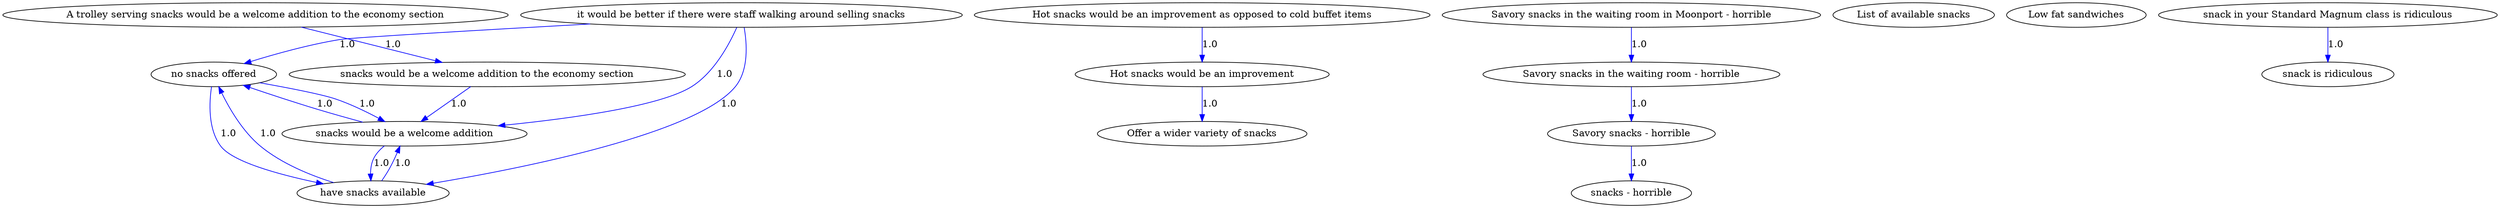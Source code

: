 digraph rawGraph {
"no snacks offered";"it would be better if there were staff walking around selling snacks";"Offer a wider variety of snacks";"snacks would be a welcome addition to the economy section";"Savory snacks in the waiting room in Moonport - horrible";"List of available snacks";"snacks would be a welcome addition";"Low fat sandwiches";"A trolley serving snacks would be a welcome addition to the economy section";"have snacks available";"snack is ridiculous";"Hot snacks would be an improvement";"snack in your Standard Magnum class is ridiculous";"snacks - horrible";"Hot snacks would be an improvement as opposed to cold buffet items";"Savory snacks - horrible";"Savory snacks in the waiting room - horrible";"Savory snacks in the waiting room - horrible" -> "Savory snacks - horrible" [label=1.0] [color=blue]
"Savory snacks - horrible" -> "snacks - horrible" [label=1.0] [color=blue]
"Hot snacks would be an improvement as opposed to cold buffet items" -> "Hot snacks would be an improvement" [label=1.0] [color=blue]
"Hot snacks would be an improvement" -> "Offer a wider variety of snacks" [label=1.0] [color=blue]
"snacks would be a welcome addition" -> "have snacks available" [label=1.0] [color=blue]
"have snacks available" -> "no snacks offered" [label=1.0] [color=blue]
"have snacks available" -> "snacks would be a welcome addition" [label=1.0] [color=blue]
"Savory snacks in the waiting room in Moonport - horrible" -> "Savory snacks in the waiting room - horrible" [label=1.0] [color=blue]
"no snacks offered" -> "have snacks available" [label=1.0] [color=blue]
"it would be better if there were staff walking around selling snacks" -> "have snacks available" [label=1.0] [color=blue]
"it would be better if there were staff walking around selling snacks" -> "snacks would be a welcome addition" [label=1.0] [color=blue]
"snacks would be a welcome addition to the economy section" -> "snacks would be a welcome addition" [label=1.0] [color=blue]
"A trolley serving snacks would be a welcome addition to the economy section" -> "snacks would be a welcome addition to the economy section" [label=1.0] [color=blue]
"it would be better if there were staff walking around selling snacks" -> "no snacks offered" [label=1.0] [color=blue]
"snack in your Standard Magnum class is ridiculous" -> "snack is ridiculous" [label=1.0] [color=blue]
"no snacks offered" -> "snacks would be a welcome addition" [label=1.0] [color=blue]
"snacks would be a welcome addition" -> "no snacks offered" [label=1.0] [color=blue]
}
